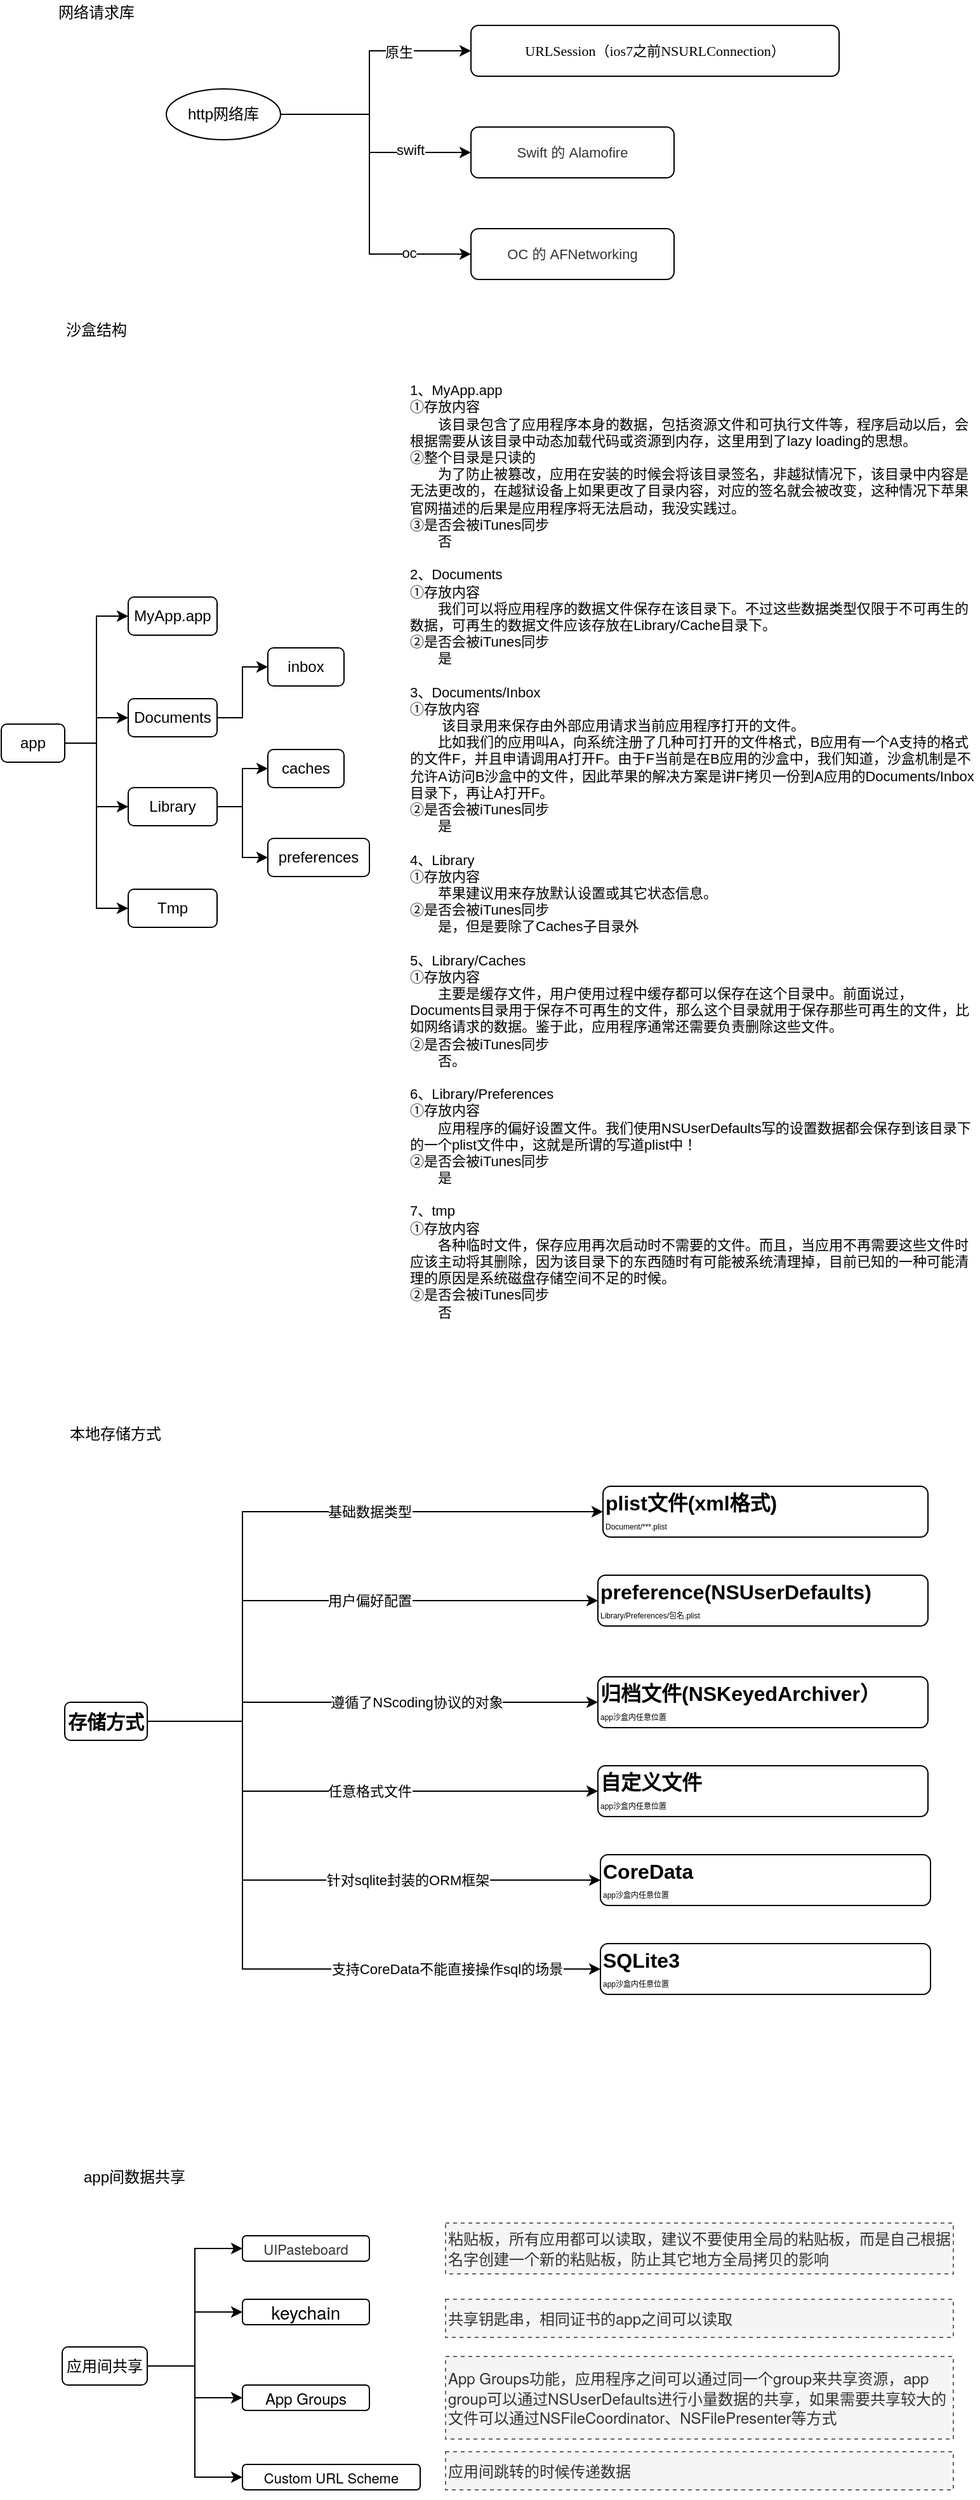 <mxfile version="13.8.2" type="device"><diagram id="DUr_6F8rxW2tcGWw8f3Q" name="Page-1"><mxGraphModel dx="1188" dy="580" grid="1" gridSize="10" guides="1" tooltips="1" connect="1" arrows="1" fold="1" page="1" pageScale="1" pageWidth="827" pageHeight="1169" math="0" shadow="0"><root><mxCell id="0"/><mxCell id="1" parent="0"/><mxCell id="HUUaGVGZ2XIsgvbvoiQr-1" value="&lt;br&gt;&lt;div&gt;&lt;br&gt;&lt;/div&gt;" style="text;html=1;strokeColor=none;fillColor=none;align=center;verticalAlign=middle;whiteSpace=wrap;rounded=0;" vertex="1" parent="1"><mxGeometry x="270" y="50" width="490" height="40" as="geometry"/></mxCell><mxCell id="HUUaGVGZ2XIsgvbvoiQr-7" style="edgeStyle=orthogonalEdgeStyle;rounded=0;orthogonalLoop=1;jettySize=auto;html=1;" edge="1" parent="1" source="HUUaGVGZ2XIsgvbvoiQr-3" target="HUUaGVGZ2XIsgvbvoiQr-4"><mxGeometry relative="1" as="geometry"><Array as="points"><mxPoint x="300" y="120"/><mxPoint x="300" y="70"/></Array></mxGeometry></mxCell><mxCell id="HUUaGVGZ2XIsgvbvoiQr-10" value="原生" style="edgeLabel;html=1;align=center;verticalAlign=middle;resizable=0;points=[];" vertex="1" connectable="0" parent="HUUaGVGZ2XIsgvbvoiQr-7"><mxGeometry x="0.427" y="-1" relative="1" as="geometry"><mxPoint as="offset"/></mxGeometry></mxCell><mxCell id="HUUaGVGZ2XIsgvbvoiQr-8" style="edgeStyle=orthogonalEdgeStyle;rounded=0;orthogonalLoop=1;jettySize=auto;html=1;entryX=0;entryY=0.5;entryDx=0;entryDy=0;" edge="1" parent="1" source="HUUaGVGZ2XIsgvbvoiQr-3" target="HUUaGVGZ2XIsgvbvoiQr-5"><mxGeometry relative="1" as="geometry"><Array as="points"><mxPoint x="300" y="120"/><mxPoint x="300" y="150"/></Array></mxGeometry></mxCell><mxCell id="HUUaGVGZ2XIsgvbvoiQr-11" value="swift" style="edgeLabel;html=1;align=center;verticalAlign=middle;resizable=0;points=[];" vertex="1" connectable="0" parent="HUUaGVGZ2XIsgvbvoiQr-8"><mxGeometry x="0.465" y="2" relative="1" as="geometry"><mxPoint as="offset"/></mxGeometry></mxCell><mxCell id="HUUaGVGZ2XIsgvbvoiQr-9" style="edgeStyle=orthogonalEdgeStyle;rounded=0;orthogonalLoop=1;jettySize=auto;html=1;entryX=0;entryY=0.5;entryDx=0;entryDy=0;" edge="1" parent="1" source="HUUaGVGZ2XIsgvbvoiQr-3" target="HUUaGVGZ2XIsgvbvoiQr-6"><mxGeometry relative="1" as="geometry"><Array as="points"><mxPoint x="300" y="120"/><mxPoint x="300" y="230"/></Array></mxGeometry></mxCell><mxCell id="HUUaGVGZ2XIsgvbvoiQr-12" value="oc" style="edgeLabel;html=1;align=center;verticalAlign=middle;resizable=0;points=[];" vertex="1" connectable="0" parent="HUUaGVGZ2XIsgvbvoiQr-9"><mxGeometry x="0.621" y="1" relative="1" as="geometry"><mxPoint as="offset"/></mxGeometry></mxCell><mxCell id="HUUaGVGZ2XIsgvbvoiQr-3" value="http网络库" style="ellipse;whiteSpace=wrap;html=1;" vertex="1" parent="1"><mxGeometry x="140" y="100" width="90" height="40" as="geometry"/></mxCell><mxCell id="HUUaGVGZ2XIsgvbvoiQr-4" value="&lt;span style=&quot;font-family: &amp;#34;simsun&amp;#34; ; font-size: 11px&quot;&gt;URLSession（ios7之前&lt;/span&gt;&lt;span style=&quot;font-family: &amp;#34;simsun&amp;#34; ; font-size: 11px&quot;&gt;NSURLConnection&lt;/span&gt;&lt;span style=&quot;font-family: &amp;#34;simsun&amp;#34; ; font-size: 11px&quot;&gt;）&lt;/span&gt;" style="rounded=1;whiteSpace=wrap;html=1;" vertex="1" parent="1"><mxGeometry x="380" y="50" width="290" height="40" as="geometry"/></mxCell><mxCell id="HUUaGVGZ2XIsgvbvoiQr-5" value="&lt;span style=&quot;color: rgb(51 , 51 , 51) ; font-size: 11px ; background-color: rgb(255 , 255 , 255)&quot;&gt;Swift 的&amp;nbsp;&lt;/span&gt;&lt;span style=&quot;color: rgb(51 , 51 , 51) ; font-size: 11px ; background-color: rgb(255 , 255 , 255)&quot;&gt;Alamofire&lt;/span&gt;" style="rounded=1;whiteSpace=wrap;html=1;" vertex="1" parent="1"><mxGeometry x="380" y="130" width="160" height="40" as="geometry"/></mxCell><mxCell id="HUUaGVGZ2XIsgvbvoiQr-6" value="&lt;span style=&quot;color: rgb(51 , 51 , 51) ; font-size: 11px ; background-color: rgb(255 , 255 , 255)&quot;&gt;OC 的 AFNetworking&lt;/span&gt;" style="rounded=1;whiteSpace=wrap;html=1;" vertex="1" parent="1"><mxGeometry x="380" y="210" width="160" height="40" as="geometry"/></mxCell><mxCell id="HUUaGVGZ2XIsgvbvoiQr-22" style="edgeStyle=orthogonalEdgeStyle;rounded=0;orthogonalLoop=1;jettySize=auto;html=1;entryX=0;entryY=0.5;entryDx=0;entryDy=0;" edge="1" parent="1" source="HUUaGVGZ2XIsgvbvoiQr-13" target="HUUaGVGZ2XIsgvbvoiQr-15"><mxGeometry relative="1" as="geometry"/></mxCell><mxCell id="HUUaGVGZ2XIsgvbvoiQr-23" style="edgeStyle=orthogonalEdgeStyle;rounded=0;orthogonalLoop=1;jettySize=auto;html=1;entryX=0;entryY=0.5;entryDx=0;entryDy=0;" edge="1" parent="1" source="HUUaGVGZ2XIsgvbvoiQr-13" target="HUUaGVGZ2XIsgvbvoiQr-16"><mxGeometry relative="1" as="geometry"/></mxCell><mxCell id="HUUaGVGZ2XIsgvbvoiQr-24" style="edgeStyle=orthogonalEdgeStyle;rounded=0;orthogonalLoop=1;jettySize=auto;html=1;entryX=0;entryY=0.5;entryDx=0;entryDy=0;" edge="1" parent="1" source="HUUaGVGZ2XIsgvbvoiQr-13" target="HUUaGVGZ2XIsgvbvoiQr-18"><mxGeometry relative="1" as="geometry"/></mxCell><mxCell id="HUUaGVGZ2XIsgvbvoiQr-25" style="edgeStyle=orthogonalEdgeStyle;rounded=0;orthogonalLoop=1;jettySize=auto;html=1;entryX=0;entryY=0.5;entryDx=0;entryDy=0;" edge="1" parent="1" source="HUUaGVGZ2XIsgvbvoiQr-13" target="HUUaGVGZ2XIsgvbvoiQr-21"><mxGeometry relative="1" as="geometry"/></mxCell><mxCell id="HUUaGVGZ2XIsgvbvoiQr-13" value="app" style="rounded=1;whiteSpace=wrap;html=1;" vertex="1" parent="1"><mxGeometry x="10" y="600" width="50" height="30" as="geometry"/></mxCell><mxCell id="HUUaGVGZ2XIsgvbvoiQr-14" value="&lt;div style=&quot;font-size: 11px&quot;&gt;&lt;font style=&quot;font-size: 11px&quot;&gt;1、MyApp.app&lt;/font&gt;&lt;/div&gt;&lt;div style=&quot;font-size: 11px&quot;&gt;&lt;font style=&quot;font-size: 11px&quot;&gt;①存放内容&lt;/font&gt;&lt;/div&gt;&lt;div style=&quot;font-size: 11px&quot;&gt;&lt;font style=&quot;font-size: 11px&quot;&gt;  该目录包含了应用程序本身的数据，包括资源文件和可执行文件等，程序启动以后，会根据需要从该目录中动态加载代码或资源到内存，这里用到了lazy loading的思想。&lt;/font&gt;&lt;/div&gt;&lt;div style=&quot;font-size: 11px&quot;&gt;&lt;font style=&quot;font-size: 11px&quot;&gt;②整个目录是只读的&lt;/font&gt;&lt;/div&gt;&lt;div style=&quot;font-size: 11px&quot;&gt;&lt;font style=&quot;font-size: 11px&quot;&gt;  为了防止被篡改，应用在安装的时候会将该目录签名，非越狱情况下，该目录中内容是无法更改的，在越狱设备上如果更改了目录内容，对应的签名就会被改变，这种情况下苹果官网描述的后果是应用程序将无法启动，我没实践过。&lt;/font&gt;&lt;/div&gt;&lt;div style=&quot;font-size: 11px&quot;&gt;&lt;font style=&quot;font-size: 11px&quot;&gt;③是否会被iTunes同步&lt;/font&gt;&lt;/div&gt;&lt;div style=&quot;font-size: 11px&quot;&gt;&lt;font style=&quot;font-size: 11px&quot;&gt;  否&lt;/font&gt;&lt;/div&gt;&lt;div style=&quot;font-size: 11px&quot;&gt;&lt;font style=&quot;font-size: 11px&quot;&gt;&lt;br style=&quot;font-size: 11px&quot;&gt;&lt;/font&gt;&lt;/div&gt;&lt;div style=&quot;font-size: 11px&quot;&gt;&lt;font style=&quot;font-size: 11px&quot;&gt;2、Documents&lt;/font&gt;&lt;/div&gt;&lt;div style=&quot;font-size: 11px&quot;&gt;&lt;font style=&quot;font-size: 11px&quot;&gt;①存放内容&lt;/font&gt;&lt;/div&gt;&lt;div style=&quot;font-size: 11px&quot;&gt;&lt;font style=&quot;font-size: 11px&quot;&gt;  我们可以将应用程序的数据文件保存在该目录下。不过这些数据类型仅限于不可再生的数据，可再生的数据文件应该存放在Library/Cache目录下。&lt;/font&gt;&lt;/div&gt;&lt;div style=&quot;font-size: 11px&quot;&gt;&lt;font style=&quot;font-size: 11px&quot;&gt;②是否会被iTunes同步&lt;/font&gt;&lt;/div&gt;&lt;div style=&quot;font-size: 11px&quot;&gt;&lt;font style=&quot;font-size: 11px&quot;&gt;  是&lt;/font&gt;&lt;/div&gt;&lt;div style=&quot;font-size: 11px&quot;&gt;&lt;font style=&quot;font-size: 11px&quot;&gt;&lt;br style=&quot;font-size: 11px&quot;&gt;&lt;/font&gt;&lt;/div&gt;&lt;div style=&quot;font-size: 11px&quot;&gt;&lt;font style=&quot;font-size: 11px&quot;&gt;3、Documents/Inbox&lt;/font&gt;&lt;/div&gt;&lt;div style=&quot;font-size: 11px&quot;&gt;&lt;font style=&quot;font-size: 11px&quot;&gt;①存放内容&lt;/font&gt;&lt;/div&gt;&lt;div style=&quot;font-size: 11px&quot;&gt;&lt;font style=&quot;font-size: 11px&quot;&gt;   该目录用来保存由外部应用请求当前应用程序打开的文件。&lt;/font&gt;&lt;/div&gt;&lt;div style=&quot;font-size: 11px&quot;&gt;&lt;font style=&quot;font-size: 11px&quot;&gt;  比如我们的应用叫A，向系统注册了几种可打开的文件格式，B应用有一个A支持的格式的文件F，并且申请调用A打开F。由于F当前是在B应用的沙盒中，我们知道，沙盒机制是不允许A访问B沙盒中的文件，因此苹果的解决方案是讲F拷贝一份到A应用的Documents/Inbox目录下，再让A打开F。&lt;/font&gt;&lt;/div&gt;&lt;div style=&quot;font-size: 11px&quot;&gt;&lt;font style=&quot;font-size: 11px&quot;&gt;②是否会被iTunes同步&lt;/font&gt;&lt;/div&gt;&lt;div style=&quot;font-size: 11px&quot;&gt;&lt;font style=&quot;font-size: 11px&quot;&gt;  是&lt;/font&gt;&lt;/div&gt;&lt;div style=&quot;font-size: 11px&quot;&gt;&lt;font style=&quot;font-size: 11px&quot;&gt;&lt;br style=&quot;font-size: 11px&quot;&gt;&lt;/font&gt;&lt;/div&gt;&lt;div style=&quot;font-size: 11px&quot;&gt;&lt;font style=&quot;font-size: 11px&quot;&gt;4、Library&lt;/font&gt;&lt;/div&gt;&lt;div style=&quot;font-size: 11px&quot;&gt;&lt;font style=&quot;font-size: 11px&quot;&gt;①存放内容&lt;/font&gt;&lt;/div&gt;&lt;div style=&quot;font-size: 11px&quot;&gt;&lt;font style=&quot;font-size: 11px&quot;&gt;  苹果建议用来存放默认设置或其它状态信息。&lt;/font&gt;&lt;/div&gt;&lt;div style=&quot;font-size: 11px&quot;&gt;&lt;font style=&quot;font-size: 11px&quot;&gt;②是否会被iTunes同步&lt;/font&gt;&lt;/div&gt;&lt;div style=&quot;font-size: 11px&quot;&gt;&lt;font style=&quot;font-size: 11px&quot;&gt;  是，但是要除了Caches子目录外&lt;/font&gt;&lt;/div&gt;&lt;div style=&quot;font-size: 11px&quot;&gt;&lt;font style=&quot;font-size: 11px&quot;&gt;&lt;br style=&quot;font-size: 11px&quot;&gt;&lt;/font&gt;&lt;/div&gt;&lt;div style=&quot;font-size: 11px&quot;&gt;&lt;font style=&quot;font-size: 11px&quot;&gt;5、Library/Caches&lt;/font&gt;&lt;/div&gt;&lt;div style=&quot;font-size: 11px&quot;&gt;&lt;font style=&quot;font-size: 11px&quot;&gt;①存放内容&lt;/font&gt;&lt;/div&gt;&lt;div style=&quot;font-size: 11px&quot;&gt;&lt;font style=&quot;font-size: 11px&quot;&gt;  主要是缓存文件，用户使用过程中缓存都可以保存在这个目录中。前面说过，Documents目录用于保存不可再生的文件，那么这个目录就用于保存那些可再生的文件，比如网络请求的数据。鉴于此，应用程序通常还需要负责删除这些文件。&lt;/font&gt;&lt;/div&gt;&lt;div style=&quot;font-size: 11px&quot;&gt;&lt;font style=&quot;font-size: 11px&quot;&gt;②是否会被iTunes同步&lt;/font&gt;&lt;/div&gt;&lt;div style=&quot;font-size: 11px&quot;&gt;&lt;font style=&quot;font-size: 11px&quot;&gt;  否。&lt;/font&gt;&lt;/div&gt;&lt;div style=&quot;font-size: 11px&quot;&gt;&lt;font style=&quot;font-size: 11px&quot;&gt;&lt;br style=&quot;font-size: 11px&quot;&gt;&lt;/font&gt;&lt;/div&gt;&lt;div style=&quot;font-size: 11px&quot;&gt;&lt;font style=&quot;font-size: 11px&quot;&gt;6、Library/Preferences&lt;/font&gt;&lt;/div&gt;&lt;div style=&quot;font-size: 11px&quot;&gt;&lt;font style=&quot;font-size: 11px&quot;&gt;①存放内容&lt;/font&gt;&lt;/div&gt;&lt;div style=&quot;font-size: 11px&quot;&gt;&lt;font style=&quot;font-size: 11px&quot;&gt;  应用程序的偏好设置文件。我们使用NSUserDefaults写的设置数据都会保存到该目录下的一个plist文件中，这就是所谓的写道plist中！&lt;/font&gt;&lt;/div&gt;&lt;div style=&quot;font-size: 11px&quot;&gt;&lt;font style=&quot;font-size: 11px&quot;&gt;②是否会被iTunes同步&lt;/font&gt;&lt;/div&gt;&lt;div style=&quot;font-size: 11px&quot;&gt;&lt;font style=&quot;font-size: 11px&quot;&gt;  是&lt;/font&gt;&lt;/div&gt;&lt;div style=&quot;font-size: 11px&quot;&gt;&lt;font style=&quot;font-size: 11px&quot;&gt;&lt;br style=&quot;font-size: 11px&quot;&gt;&lt;/font&gt;&lt;/div&gt;&lt;div style=&quot;font-size: 11px&quot;&gt;&lt;font style=&quot;font-size: 11px&quot;&gt;7、tmp&lt;/font&gt;&lt;/div&gt;&lt;div style=&quot;font-size: 11px&quot;&gt;&lt;font style=&quot;font-size: 11px&quot;&gt;①存放内容&lt;/font&gt;&lt;/div&gt;&lt;div style=&quot;font-size: 11px&quot;&gt;&lt;font style=&quot;font-size: 11px&quot;&gt;  各种临时文件，保存应用再次启动时不需要的文件。而且，当应用不再需要这些文件时应该主动将其删除，因为该目录下的东西随时有可能被系统清理掉，目前已知的一种可能清理的原因是系统磁盘存储空间不足的时候。&lt;/font&gt;&lt;/div&gt;&lt;div style=&quot;font-size: 11px&quot;&gt;&lt;font style=&quot;font-size: 11px&quot;&gt;②是否会被iTunes同步&lt;/font&gt;&lt;/div&gt;&lt;div style=&quot;font-size: 11px&quot;&gt;&lt;font style=&quot;font-size: 11px&quot;&gt;  否&lt;/font&gt;&lt;/div&gt;" style="text;html=1;strokeColor=none;fillColor=none;align=left;verticalAlign=middle;whiteSpace=wrap;rounded=0;" vertex="1" parent="1"><mxGeometry x="330" y="270" width="450" height="860" as="geometry"/></mxCell><mxCell id="HUUaGVGZ2XIsgvbvoiQr-15" value="MyApp.app" style="rounded=1;whiteSpace=wrap;html=1;" vertex="1" parent="1"><mxGeometry x="110" y="500" width="70" height="30" as="geometry"/></mxCell><mxCell id="HUUaGVGZ2XIsgvbvoiQr-26" style="edgeStyle=orthogonalEdgeStyle;rounded=0;orthogonalLoop=1;jettySize=auto;html=1;entryX=0;entryY=0.5;entryDx=0;entryDy=0;" edge="1" parent="1" source="HUUaGVGZ2XIsgvbvoiQr-16" target="HUUaGVGZ2XIsgvbvoiQr-17"><mxGeometry relative="1" as="geometry"/></mxCell><mxCell id="HUUaGVGZ2XIsgvbvoiQr-16" value="Documents" style="rounded=1;whiteSpace=wrap;html=1;" vertex="1" parent="1"><mxGeometry x="110" y="580" width="70" height="30" as="geometry"/></mxCell><mxCell id="HUUaGVGZ2XIsgvbvoiQr-17" value="inbox" style="rounded=1;whiteSpace=wrap;html=1;" vertex="1" parent="1"><mxGeometry x="220" y="540" width="60" height="30" as="geometry"/></mxCell><mxCell id="HUUaGVGZ2XIsgvbvoiQr-27" style="edgeStyle=orthogonalEdgeStyle;rounded=0;orthogonalLoop=1;jettySize=auto;html=1;entryX=0;entryY=0.5;entryDx=0;entryDy=0;" edge="1" parent="1" source="HUUaGVGZ2XIsgvbvoiQr-18" target="HUUaGVGZ2XIsgvbvoiQr-19"><mxGeometry relative="1" as="geometry"/></mxCell><mxCell id="HUUaGVGZ2XIsgvbvoiQr-28" style="edgeStyle=orthogonalEdgeStyle;rounded=0;orthogonalLoop=1;jettySize=auto;html=1;entryX=0;entryY=0.5;entryDx=0;entryDy=0;" edge="1" parent="1" source="HUUaGVGZ2XIsgvbvoiQr-18" target="HUUaGVGZ2XIsgvbvoiQr-20"><mxGeometry relative="1" as="geometry"/></mxCell><mxCell id="HUUaGVGZ2XIsgvbvoiQr-18" value="Library" style="rounded=1;whiteSpace=wrap;html=1;" vertex="1" parent="1"><mxGeometry x="110" y="650" width="70" height="30" as="geometry"/></mxCell><mxCell id="HUUaGVGZ2XIsgvbvoiQr-19" value="caches" style="rounded=1;whiteSpace=wrap;html=1;" vertex="1" parent="1"><mxGeometry x="220" y="620" width="60" height="30" as="geometry"/></mxCell><mxCell id="HUUaGVGZ2XIsgvbvoiQr-20" value="preferences" style="rounded=1;whiteSpace=wrap;html=1;" vertex="1" parent="1"><mxGeometry x="220" y="690" width="80" height="30" as="geometry"/></mxCell><mxCell id="HUUaGVGZ2XIsgvbvoiQr-21" value="Tmp" style="rounded=1;whiteSpace=wrap;html=1;" vertex="1" parent="1"><mxGeometry x="110" y="730" width="70" height="30" as="geometry"/></mxCell><mxCell id="HUUaGVGZ2XIsgvbvoiQr-32" value="网络请求库" style="text;html=1;strokeColor=none;fillColor=none;align=center;verticalAlign=middle;whiteSpace=wrap;rounded=0;" vertex="1" parent="1"><mxGeometry x="50" y="30" width="70" height="20" as="geometry"/></mxCell><mxCell id="HUUaGVGZ2XIsgvbvoiQr-33" value="沙盒结构" style="text;html=1;strokeColor=none;fillColor=none;align=center;verticalAlign=middle;whiteSpace=wrap;rounded=0;" vertex="1" parent="1"><mxGeometry x="50" y="280" width="70" height="20" as="geometry"/></mxCell><mxCell id="HUUaGVGZ2XIsgvbvoiQr-34" value="本地存储方式" style="text;html=1;strokeColor=none;fillColor=none;align=center;verticalAlign=middle;whiteSpace=wrap;rounded=0;" vertex="1" parent="1"><mxGeometry x="60" y="1149" width="80" height="20" as="geometry"/></mxCell><mxCell id="HUUaGVGZ2XIsgvbvoiQr-46" style="edgeStyle=orthogonalEdgeStyle;rounded=0;orthogonalLoop=1;jettySize=auto;html=1;entryX=0;entryY=0.5;entryDx=0;entryDy=0;" edge="1" parent="1" source="HUUaGVGZ2XIsgvbvoiQr-35" target="HUUaGVGZ2XIsgvbvoiQr-41"><mxGeometry relative="1" as="geometry"><Array as="points"><mxPoint x="200" y="1385"/><mxPoint x="200" y="1220"/></Array></mxGeometry></mxCell><mxCell id="HUUaGVGZ2XIsgvbvoiQr-52" value="基础数据类型" style="edgeLabel;html=1;align=center;verticalAlign=middle;resizable=0;points=[];" vertex="1" connectable="0" parent="HUUaGVGZ2XIsgvbvoiQr-46"><mxGeometry x="0.597" y="1" relative="1" as="geometry"><mxPoint x="-78.59" y="1" as="offset"/></mxGeometry></mxCell><mxCell id="HUUaGVGZ2XIsgvbvoiQr-47" style="edgeStyle=orthogonalEdgeStyle;rounded=0;orthogonalLoop=1;jettySize=auto;html=1;entryX=0;entryY=0.5;entryDx=0;entryDy=0;" edge="1" parent="1" source="HUUaGVGZ2XIsgvbvoiQr-35" target="HUUaGVGZ2XIsgvbvoiQr-37"><mxGeometry relative="1" as="geometry"><Array as="points"><mxPoint x="200" y="1385"/><mxPoint x="200" y="1290"/></Array></mxGeometry></mxCell><mxCell id="HUUaGVGZ2XIsgvbvoiQr-53" value="用户偏好配置" style="edgeLabel;html=1;align=center;verticalAlign=middle;resizable=0;points=[];" vertex="1" connectable="0" parent="HUUaGVGZ2XIsgvbvoiQr-47"><mxGeometry x="0.491" y="2" relative="1" as="geometry"><mxPoint x="-65.83" y="2" as="offset"/></mxGeometry></mxCell><mxCell id="HUUaGVGZ2XIsgvbvoiQr-48" style="edgeStyle=orthogonalEdgeStyle;rounded=0;orthogonalLoop=1;jettySize=auto;html=1;entryX=0;entryY=0.5;entryDx=0;entryDy=0;" edge="1" parent="1" source="HUUaGVGZ2XIsgvbvoiQr-35" target="HUUaGVGZ2XIsgvbvoiQr-42"><mxGeometry relative="1" as="geometry"><Array as="points"><mxPoint x="200" y="1385"/><mxPoint x="200" y="1370"/></Array></mxGeometry></mxCell><mxCell id="HUUaGVGZ2XIsgvbvoiQr-54" value="遵循了NScoding协议的对象" style="edgeLabel;html=1;align=center;verticalAlign=middle;resizable=0;points=[];" vertex="1" connectable="0" parent="HUUaGVGZ2XIsgvbvoiQr-48"><mxGeometry x="0.224" relative="1" as="geometry"><mxPoint as="offset"/></mxGeometry></mxCell><mxCell id="HUUaGVGZ2XIsgvbvoiQr-49" style="edgeStyle=orthogonalEdgeStyle;rounded=0;orthogonalLoop=1;jettySize=auto;html=1;entryX=0;entryY=0.5;entryDx=0;entryDy=0;" edge="1" parent="1" source="HUUaGVGZ2XIsgvbvoiQr-35" target="HUUaGVGZ2XIsgvbvoiQr-43"><mxGeometry relative="1" as="geometry"><Array as="points"><mxPoint x="200" y="1385"/><mxPoint x="200" y="1440"/></Array></mxGeometry></mxCell><mxCell id="HUUaGVGZ2XIsgvbvoiQr-55" value="任意格式文件" style="edgeLabel;html=1;align=center;verticalAlign=middle;resizable=0;points=[];" vertex="1" connectable="0" parent="HUUaGVGZ2XIsgvbvoiQr-49"><mxGeometry x="0.178" y="1" relative="1" as="geometry"><mxPoint x="-11.41" y="1" as="offset"/></mxGeometry></mxCell><mxCell id="HUUaGVGZ2XIsgvbvoiQr-50" style="edgeStyle=orthogonalEdgeStyle;rounded=0;orthogonalLoop=1;jettySize=auto;html=1;entryX=0;entryY=0.5;entryDx=0;entryDy=0;" edge="1" parent="1" source="HUUaGVGZ2XIsgvbvoiQr-35" target="HUUaGVGZ2XIsgvbvoiQr-44"><mxGeometry relative="1" as="geometry"><Array as="points"><mxPoint x="200" y="1385"/><mxPoint x="200" y="1510"/></Array></mxGeometry></mxCell><mxCell id="HUUaGVGZ2XIsgvbvoiQr-56" value="针对sqlite封装的ORM框架" style="edgeLabel;html=1;align=center;verticalAlign=middle;resizable=0;points=[];" vertex="1" connectable="0" parent="HUUaGVGZ2XIsgvbvoiQr-50"><mxGeometry x="0.284" y="1" relative="1" as="geometry"><mxPoint x="20.31" y="1" as="offset"/></mxGeometry></mxCell><mxCell id="HUUaGVGZ2XIsgvbvoiQr-51" style="edgeStyle=orthogonalEdgeStyle;rounded=0;orthogonalLoop=1;jettySize=auto;html=1;entryX=0;entryY=0.5;entryDx=0;entryDy=0;" edge="1" parent="1" source="HUUaGVGZ2XIsgvbvoiQr-35" target="HUUaGVGZ2XIsgvbvoiQr-45"><mxGeometry relative="1" as="geometry"><Array as="points"><mxPoint x="200" y="1385"/><mxPoint x="200" y="1580"/></Array></mxGeometry></mxCell><mxCell id="HUUaGVGZ2XIsgvbvoiQr-57" value="支持CoreData不能直接操作sql的场景" style="edgeLabel;html=1;align=center;verticalAlign=middle;resizable=0;points=[];" vertex="1" connectable="0" parent="HUUaGVGZ2XIsgvbvoiQr-51"><mxGeometry x="0.255" y="-1" relative="1" as="geometry"><mxPoint x="83.76" y="-1" as="offset"/></mxGeometry></mxCell><mxCell id="HUUaGVGZ2XIsgvbvoiQr-35" value="&lt;font style=&quot;font-size: 15px&quot;&gt;&lt;b&gt;存储方式&lt;/b&gt;&lt;/font&gt;" style="rounded=1;whiteSpace=wrap;html=1;" vertex="1" parent="1"><mxGeometry x="60" y="1370" width="65" height="30" as="geometry"/></mxCell><mxCell id="HUUaGVGZ2XIsgvbvoiQr-37" value="&lt;div&gt;&lt;font style=&quot;font-size: 16px&quot;&gt;&lt;b&gt;preference(NSUserDefaults)&lt;/b&gt;&lt;/font&gt;&lt;/div&gt;&lt;div&gt;&lt;span style=&quot;font-size: 6px&quot;&gt;Library/Preferences/包名.plist&lt;/span&gt;&lt;/div&gt;" style="rounded=1;whiteSpace=wrap;html=1;align=left;" vertex="1" parent="1"><mxGeometry x="480" y="1270" width="260" height="40" as="geometry"/></mxCell><mxCell id="HUUaGVGZ2XIsgvbvoiQr-41" value="&lt;div&gt;&lt;span style=&quot;font-size: 16px&quot;&gt;&lt;b&gt;plist文件(xml格式&lt;/b&gt;&lt;/span&gt;&lt;b style=&quot;font-size: 16px&quot;&gt;)&lt;/b&gt;&lt;/div&gt;&lt;div&gt;&lt;span style=&quot;font-size: 6px&quot;&gt;Document/***.plist&lt;/span&gt;&lt;/div&gt;" style="rounded=1;whiteSpace=wrap;html=1;align=left;" vertex="1" parent="1"><mxGeometry x="484" y="1200" width="256" height="40" as="geometry"/></mxCell><mxCell id="HUUaGVGZ2XIsgvbvoiQr-42" value="&lt;div&gt;&lt;font style=&quot;font-size: 16px&quot;&gt;&lt;b&gt;归档文件(NSKeyedArchiver）&lt;/b&gt;&lt;/font&gt;&lt;/div&gt;&lt;div&gt;&lt;span style=&quot;font-size: 6px&quot;&gt;app沙盒内任意位置&lt;/span&gt;&lt;/div&gt;" style="rounded=1;whiteSpace=wrap;html=1;align=left;" vertex="1" parent="1"><mxGeometry x="480" y="1350" width="260" height="40" as="geometry"/></mxCell><mxCell id="HUUaGVGZ2XIsgvbvoiQr-43" value="&lt;div&gt;&lt;span style=&quot;font-size: 16px&quot;&gt;&lt;b&gt;自定义文件&lt;/b&gt;&lt;/span&gt;&lt;/div&gt;&lt;div&gt;&lt;span style=&quot;font-size: 6px&quot;&gt;app沙盒内任意位置&lt;/span&gt;&lt;/div&gt;" style="rounded=1;whiteSpace=wrap;html=1;align=left;" vertex="1" parent="1"><mxGeometry x="480" y="1420" width="260" height="40" as="geometry"/></mxCell><mxCell id="HUUaGVGZ2XIsgvbvoiQr-44" value="&lt;div&gt;&lt;span style=&quot;font-size: 16px&quot;&gt;&lt;b&gt;CoreData&lt;/b&gt;&lt;/span&gt;&lt;/div&gt;&lt;div&gt;&lt;span style=&quot;font-size: 6px&quot;&gt;app沙盒内任意位置&lt;/span&gt;&lt;/div&gt;" style="rounded=1;whiteSpace=wrap;html=1;align=left;" vertex="1" parent="1"><mxGeometry x="482" y="1490" width="260" height="40" as="geometry"/></mxCell><mxCell id="HUUaGVGZ2XIsgvbvoiQr-45" value="&lt;div&gt;&lt;span style=&quot;font-size: 16px&quot;&gt;&lt;b&gt;SQLite3&lt;/b&gt;&lt;/span&gt;&lt;/div&gt;&lt;div&gt;&lt;span style=&quot;font-size: 6px&quot;&gt;app沙盒内任意位置&lt;/span&gt;&lt;/div&gt;" style="rounded=1;whiteSpace=wrap;html=1;align=left;" vertex="1" parent="1"><mxGeometry x="482" y="1560" width="260" height="40" as="geometry"/></mxCell><mxCell id="HUUaGVGZ2XIsgvbvoiQr-58" value="app间数据共享" style="text;html=1;strokeColor=none;fillColor=none;align=center;verticalAlign=middle;whiteSpace=wrap;rounded=0;" vertex="1" parent="1"><mxGeometry x="60" y="1734" width="110" height="20" as="geometry"/></mxCell><mxCell id="HUUaGVGZ2XIsgvbvoiQr-59" value="&lt;h4 style=&quot;margin: 10px 0px ; padding: 0px ; color: rgb(51 , 51 , 51) ; font-family: &amp;#34;pingfang sc&amp;#34; , &amp;#34;microsoft yahei&amp;#34; , &amp;#34;helvetica neue&amp;#34; , &amp;#34;helvetica&amp;#34; , &amp;#34;arial&amp;#34; , sans-serif ; text-align: left ; background-color: rgb(255 , 255 , 255)&quot;&gt;&lt;span style=&quot;font-weight: normal&quot;&gt;&lt;font style=&quot;font-size: 11px&quot;&gt;UIPasteboard&lt;/font&gt;&lt;/span&gt;&lt;/h4&gt;" style="rounded=1;whiteSpace=wrap;html=1;" vertex="1" parent="1"><mxGeometry x="200" y="1790" width="100" height="20" as="geometry"/></mxCell><mxCell id="HUUaGVGZ2XIsgvbvoiQr-60" value="&lt;h4 style=&quot;margin: 10px 0px ; padding: 0px ; color: rgb(51 , 51 , 51) ; font-family: &amp;#34;pingfang sc&amp;#34; , &amp;#34;microsoft yahei&amp;#34; , &amp;#34;helvetica neue&amp;#34; , &amp;#34;helvetica&amp;#34; , &amp;#34;arial&amp;#34; , sans-serif ; text-align: left ; background-color: rgb(255 , 255 , 255)&quot;&gt;&lt;span style=&quot;color: rgb(0 , 0 , 0) ; font-family: &amp;#34;pingfang sc&amp;#34; , &amp;#34;microsoft yahei&amp;#34; , &amp;#34;helvetica neue&amp;#34; , &amp;#34;helvetica&amp;#34; , &amp;#34;arial&amp;#34; , sans-serif ; font-size: 14px ; font-weight: 400&quot;&gt;keychain&lt;/span&gt;&lt;br&gt;&lt;/h4&gt;" style="rounded=1;whiteSpace=wrap;html=1;" vertex="1" parent="1"><mxGeometry x="200" y="1840" width="100" height="20" as="geometry"/></mxCell><mxCell id="HUUaGVGZ2XIsgvbvoiQr-61" value="&lt;h4 style=&quot;margin: 10px 0px ; padding: 0px ; color: rgb(51 , 51 , 51) ; font-family: &amp;#34;pingfang sc&amp;#34; , &amp;#34;microsoft yahei&amp;#34; , &amp;#34;helvetica neue&amp;#34; , &amp;#34;helvetica&amp;#34; , &amp;#34;arial&amp;#34; , sans-serif ; text-align: left ; background-color: rgb(255 , 255 , 255)&quot;&gt;&lt;span style=&quot;color: rgb(0 , 0 , 0) ; font-family: &amp;#34;pingfang sc&amp;#34; , &amp;#34;microsoft yahei&amp;#34; , &amp;#34;helvetica neue&amp;#34; , &amp;#34;helvetica&amp;#34; , &amp;#34;arial&amp;#34; , sans-serif ; font-weight: 400&quot;&gt;App Groups&lt;/span&gt;&lt;br&gt;&lt;/h4&gt;" style="rounded=1;whiteSpace=wrap;html=1;" vertex="1" parent="1"><mxGeometry x="200" y="1907.5" width="100" height="20" as="geometry"/></mxCell><mxCell id="HUUaGVGZ2XIsgvbvoiQr-62" value="&lt;h4 style=&quot;margin: 10px 0px ; padding: 0px ; color: rgb(51 , 51 , 51) ; font-family: &amp;#34;pingfang sc&amp;#34; , &amp;#34;microsoft yahei&amp;#34; , &amp;#34;helvetica neue&amp;#34; , &amp;#34;helvetica&amp;#34; , &amp;#34;arial&amp;#34; , sans-serif ; text-align: left ; background-color: rgb(255 , 255 , 255)&quot;&gt;&lt;span style=&quot;margin: 0px ; padding: 0px ; color: rgb(0 , 0 , 0) ; font-family: &amp;#34;pingfang sc&amp;#34; , &amp;#34;microsoft yahei&amp;#34; , &amp;#34;helvetica neue&amp;#34; , &amp;#34;helvetica&amp;#34; , &amp;#34;arial&amp;#34; , sans-serif ; font-weight: normal&quot;&gt;&lt;font style=&quot;font-size: 11px&quot;&gt;Custom URL Scheme&lt;/font&gt;&lt;/span&gt;&lt;br&gt;&lt;/h4&gt;" style="rounded=1;whiteSpace=wrap;html=1;" vertex="1" parent="1"><mxGeometry x="200" y="1970" width="140" height="20" as="geometry"/></mxCell><mxCell id="HUUaGVGZ2XIsgvbvoiQr-63" value="&lt;span style=&quot;font-family: &amp;quot;pingfang sc&amp;quot;, &amp;quot;microsoft yahei&amp;quot;, &amp;quot;helvetica neue&amp;quot;, helvetica, arial, sans-serif;&quot;&gt;&lt;font style=&quot;font-size: 12px&quot;&gt;粘贴板，所有应用都可以读取，建议不要使用全局的粘贴板，而是自己根据名字创建一个新的粘贴板，防止其它地方全局拷贝的影响&lt;/font&gt;&lt;/span&gt;" style="rounded=0;whiteSpace=wrap;html=1;align=left;dashed=1;fillColor=#f5f5f5;strokeColor=#666666;fontColor=#333333;labelBackgroundColor=none;" vertex="1" parent="1"><mxGeometry x="360" y="1780" width="400" height="40" as="geometry"/></mxCell><mxCell id="HUUaGVGZ2XIsgvbvoiQr-64" value="&lt;span style=&quot;font-family: &amp;quot;pingfang sc&amp;quot;, &amp;quot;microsoft yahei&amp;quot;, &amp;quot;helvetica neue&amp;quot;, helvetica, arial, sans-serif;&quot;&gt;&lt;font style=&quot;font-size: 12px&quot;&gt;共享钥匙串，相同证书的app之间可以读取&lt;/font&gt;&lt;/span&gt;" style="rounded=0;whiteSpace=wrap;html=1;align=left;dashed=1;fillColor=#f5f5f5;strokeColor=#666666;fontColor=#333333;labelBackgroundColor=none;" vertex="1" parent="1"><mxGeometry x="360" y="1840" width="400" height="30" as="geometry"/></mxCell><mxCell id="HUUaGVGZ2XIsgvbvoiQr-65" value="&lt;span style=&quot;font-family: &amp;quot;pingfang sc&amp;quot;, &amp;quot;microsoft yahei&amp;quot;, &amp;quot;helvetica neue&amp;quot;, helvetica, arial, sans-serif;&quot;&gt;&lt;font style=&quot;font-size: 12px&quot;&gt;App Groups功能，应用程序之间可以通过同一个group来共享资源，app group可以通过NSUserDefaults进行小量数据的共享，如果需要共享较大的文件可以通过NSFileCoordinator、NSFilePresenter等方式&lt;/font&gt;&lt;/span&gt;" style="rounded=0;whiteSpace=wrap;html=1;align=left;dashed=1;fillColor=#f5f5f5;strokeColor=#666666;fontColor=#333333;labelBackgroundColor=none;" vertex="1" parent="1"><mxGeometry x="360" y="1885" width="400" height="65" as="geometry"/></mxCell><mxCell id="HUUaGVGZ2XIsgvbvoiQr-66" value="&lt;span style=&quot;font-family: &amp;quot;pingfang sc&amp;quot;, &amp;quot;microsoft yahei&amp;quot;, &amp;quot;helvetica neue&amp;quot;, helvetica, arial, sans-serif;&quot;&gt;&lt;font style=&quot;font-size: 12px&quot;&gt;应用间跳转的时候传递数据&lt;/font&gt;&lt;/span&gt;" style="rounded=0;whiteSpace=wrap;html=1;align=left;dashed=1;fillColor=#f5f5f5;strokeColor=#666666;fontColor=#333333;labelBackgroundColor=none;" vertex="1" parent="1"><mxGeometry x="360" y="1960" width="400" height="30" as="geometry"/></mxCell><mxCell id="HUUaGVGZ2XIsgvbvoiQr-68" style="edgeStyle=orthogonalEdgeStyle;rounded=0;orthogonalLoop=1;jettySize=auto;html=1;entryX=0;entryY=0.5;entryDx=0;entryDy=0;" edge="1" parent="1" source="HUUaGVGZ2XIsgvbvoiQr-67" target="HUUaGVGZ2XIsgvbvoiQr-59"><mxGeometry relative="1" as="geometry"/></mxCell><mxCell id="HUUaGVGZ2XIsgvbvoiQr-69" style="edgeStyle=orthogonalEdgeStyle;rounded=0;orthogonalLoop=1;jettySize=auto;html=1;entryX=0;entryY=0.5;entryDx=0;entryDy=0;" edge="1" parent="1" source="HUUaGVGZ2XIsgvbvoiQr-67" target="HUUaGVGZ2XIsgvbvoiQr-60"><mxGeometry relative="1" as="geometry"/></mxCell><mxCell id="HUUaGVGZ2XIsgvbvoiQr-70" style="edgeStyle=orthogonalEdgeStyle;rounded=0;orthogonalLoop=1;jettySize=auto;html=1;" edge="1" parent="1" source="HUUaGVGZ2XIsgvbvoiQr-67" target="HUUaGVGZ2XIsgvbvoiQr-61"><mxGeometry relative="1" as="geometry"/></mxCell><mxCell id="HUUaGVGZ2XIsgvbvoiQr-71" style="edgeStyle=orthogonalEdgeStyle;rounded=0;orthogonalLoop=1;jettySize=auto;html=1;entryX=0;entryY=0.5;entryDx=0;entryDy=0;" edge="1" parent="1" source="HUUaGVGZ2XIsgvbvoiQr-67" target="HUUaGVGZ2XIsgvbvoiQr-62"><mxGeometry relative="1" as="geometry"/></mxCell><mxCell id="HUUaGVGZ2XIsgvbvoiQr-67" value="应用间共享" style="rounded=1;whiteSpace=wrap;html=1;labelBackgroundColor=none;" vertex="1" parent="1"><mxGeometry x="58" y="1877.5" width="67" height="30" as="geometry"/></mxCell></root></mxGraphModel></diagram></mxfile>